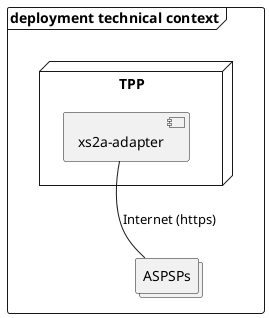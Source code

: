 @startuml

frame "deployment technical context" {
    node TPP {
        component "xs2a-adapter" as adapter
    }
    collections ASPSPs as banks

    TPP -[hidden]- banks
}

adapter - banks: Internet (https)
@enduml
